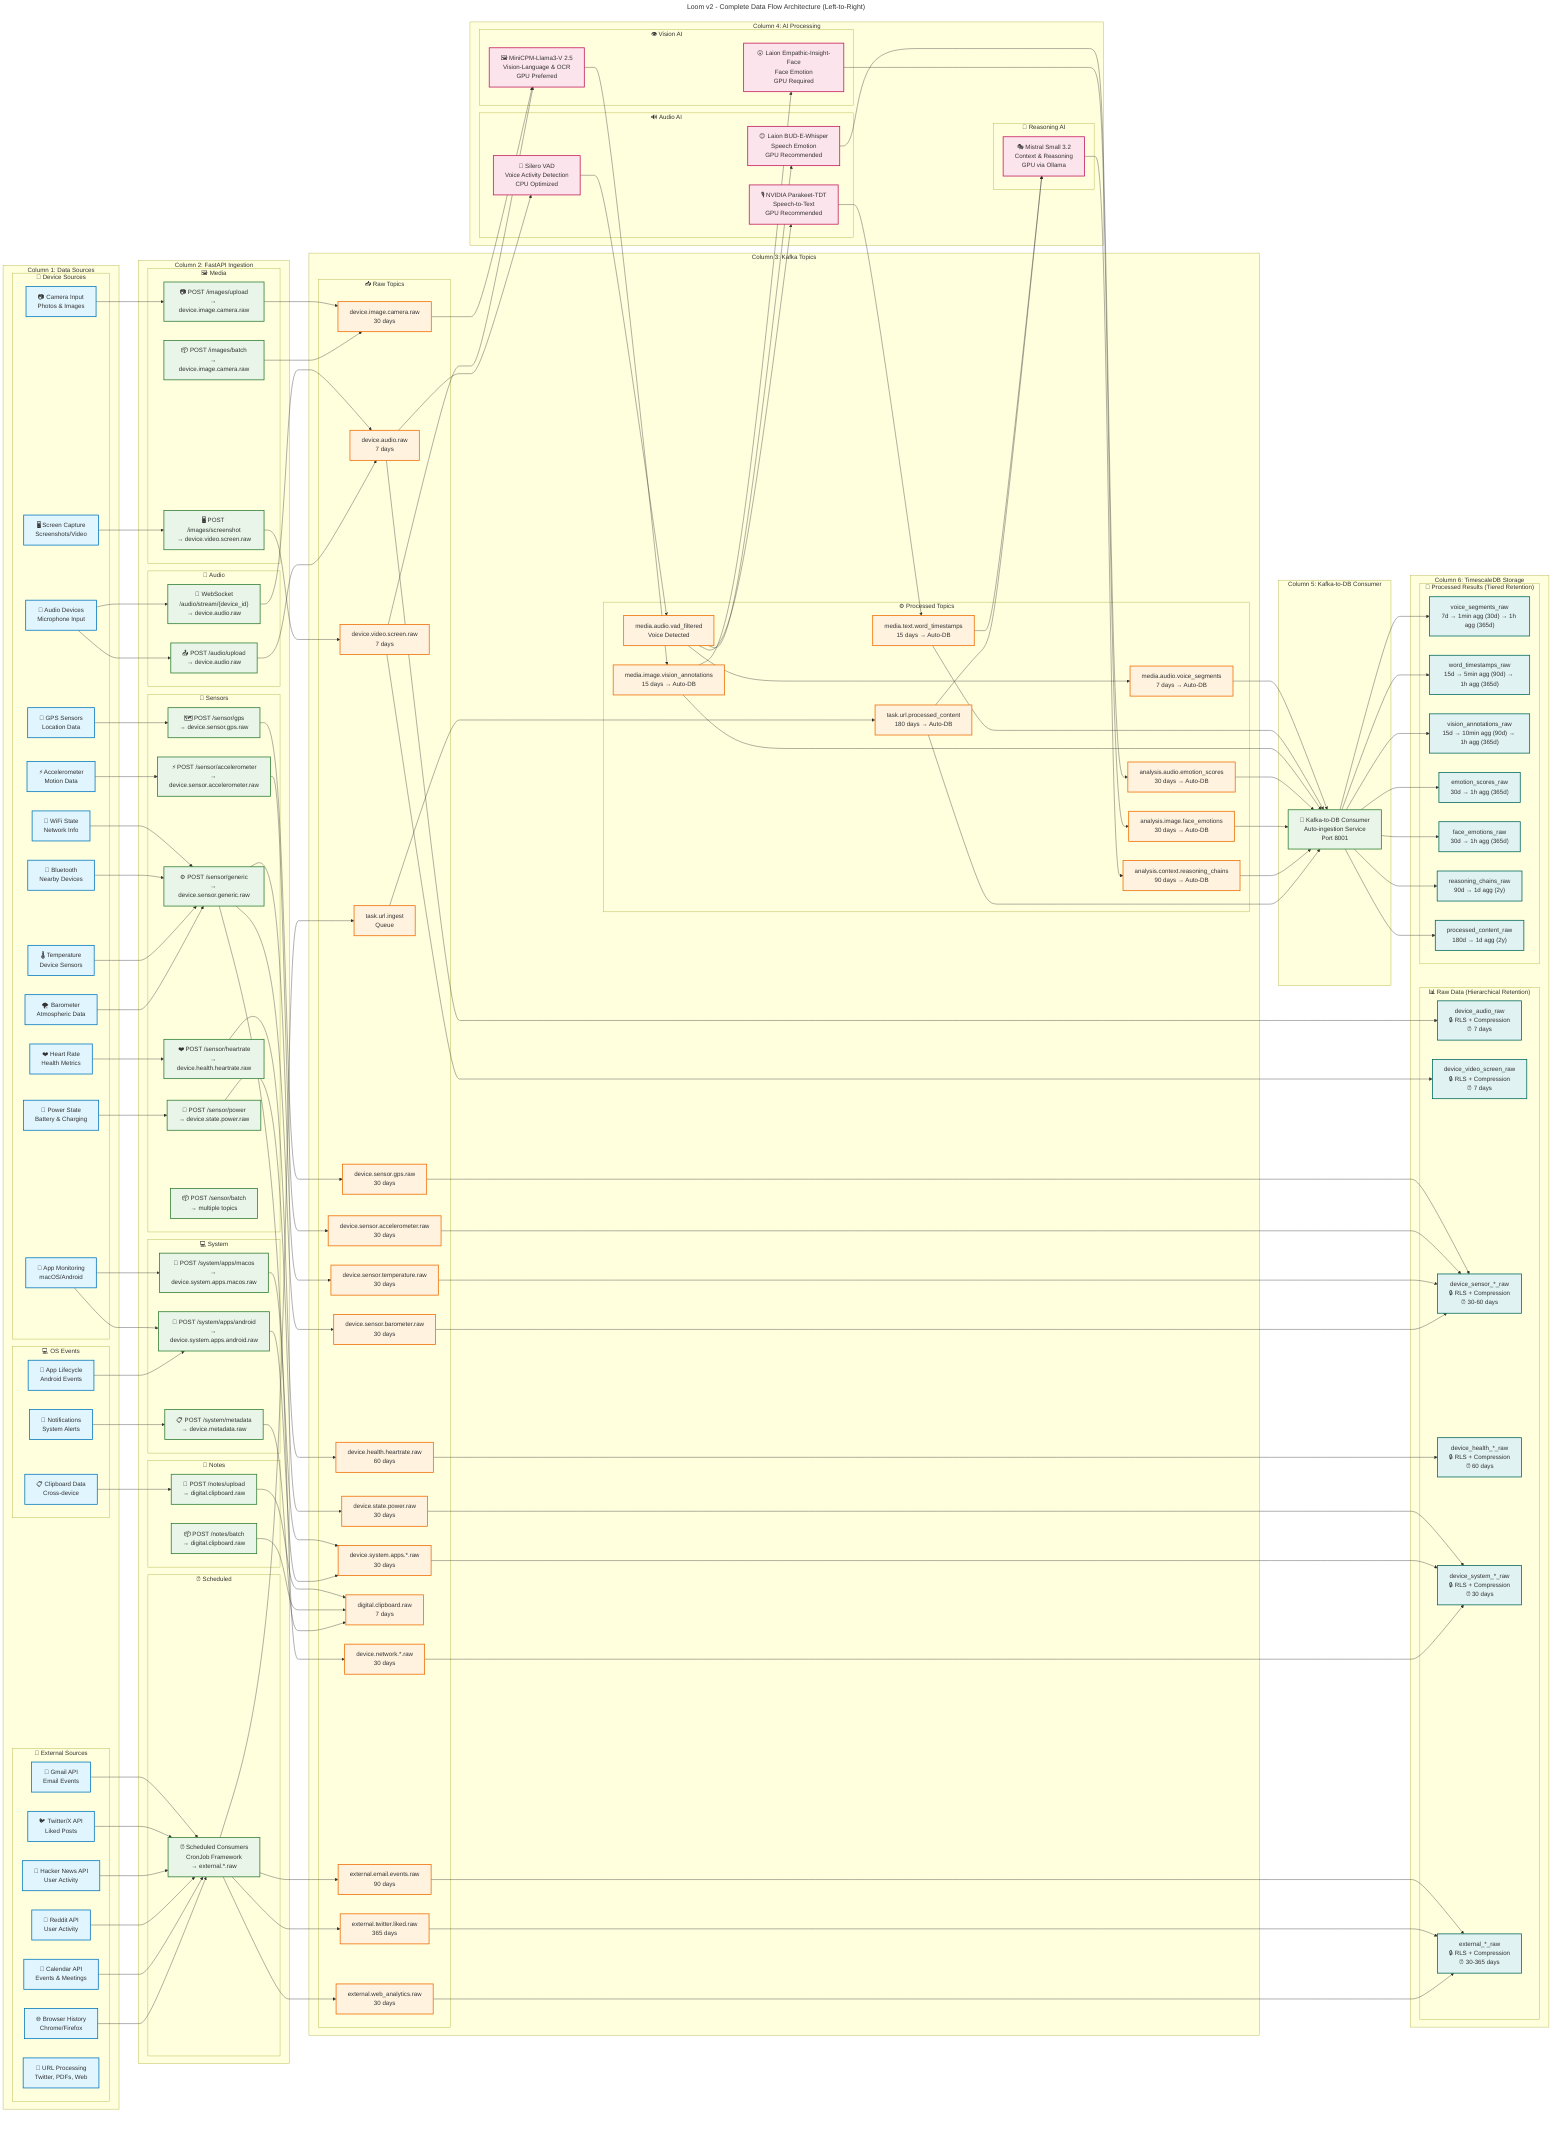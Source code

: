 ---
title: "Loom v2 - Complete Data Flow Architecture (Left-to-Right)"
---

graph LR
    %% Column 1: Data Sources
    subgraph "Column 1: Data Sources"
        direction TB

        subgraph "📱 Device Sources"
            AUDIO_DEV["🎤 Audio Devices<br/>Microphone Input"]
            SCREEN_DEV["🖥️ Screen Capture<br/>Screenshots/Video"]
            CAMERA_DEV["📷 Camera Input<br/>Photos & Images"]
            GPS_DEV["📍 GPS Sensors<br/>Location Data"]
            ACCEL_DEV["⚡ Accelerometer<br/>Motion Data"]
            HEART_DEV["❤️ Heart Rate<br/>Health Metrics"]
            POWER_DEV["🔋 Power State<br/>Battery & Charging"]
            APPS_DEV["📱 App Monitoring<br/>macOS/Android"]
            WIFI_DEV["📶 WiFi State<br/>Network Info"]
            BT_DEV["🔵 Bluetooth<br/>Nearby Devices"]
            TEMP_DEV["🌡️ Temperature<br/>Device Sensors"]
            PRESSURE_DEV["🌪️ Barometer<br/>Atmospheric Data"]
        end

        subgraph "💻 OS Events"
            OS_LIFECYCLE["🔄 App Lifecycle<br/>Android Events"]
            OS_NOTIF["🔔 Notifications<br/>System Alerts"]
            CLIPBOARD["📋 Clipboard Data<br/>Cross-device"]
        end

        subgraph "📡 External Sources"
            EMAIL["📧 Gmail API<br/>Email Events"]
            TWITTER["🐦 Twitter/X API<br/>Liked Posts"]
            HN["📰 Hacker News API<br/>User Activity"]
            REDDIT["💬 Reddit API<br/>User Activity"]
            CALENDAR["📅 Calendar API<br/>Events & Meetings"]
            WEB["🌐 Browser History<br/>Chrome/Firefox"]
            URL_TASKS["🔗 URL Processing<br/>Twitter, PDFs, Web"]
        end
    end

    %% Column 2: FastAPI Ingestion
    subgraph "Column 2: FastAPI Ingestion"
        direction TB

        subgraph "🎵 Audio"
            AUDIO_WS["🔌 WebSocket<br/>/audio/stream/{device_id}<br/>→ device.audio.raw"]
            AUDIO_UPLOAD["📤 POST /audio/upload<br/>→ device.audio.raw"]
        end

        subgraph "🖼️ Media"
            IMAGE_UPLOAD["📷 POST /images/upload<br/>→ device.image.camera.raw"]
            SCREENSHOT["🖥️ POST /images/screenshot<br/>→ device.video.screen.raw"]
            IMAGE_BATCH["📦 POST /images/batch<br/>→ device.image.camera.raw"]
        end

        subgraph "📍 Sensors"
            GPS_SENSOR["🗺️ POST /sensor/gps<br/>→ device.sensor.gps.raw"]
            ACCEL_SENSOR["⚡ POST /sensor/accelerometer<br/>→ device.sensor.accelerometer.raw"]
            HEART_SENSOR["❤️ POST /sensor/heartrate<br/>→ device.health.heartrate.raw"]
            POWER_SENSOR["🔋 POST /sensor/power<br/>→ device.state.power.raw"]
            GENERIC_SENSOR["⚙️ POST /sensor/generic<br/>→ device.sensor.generic.raw"]
            SENSOR_BATCH["📦 POST /sensor/batch<br/>→ multiple topics"]
        end

        subgraph "💻 System"
            MACOS_APPS["🍎 POST /system/apps/macos<br/>→ device.system.apps.macos.raw"]
            ANDROID_APPS["🤖 POST /system/apps/android<br/>→ device.system.apps.android.raw"]
            METADATA["📋 POST /system/metadata<br/>→ device.metadata.raw"]
        end

        subgraph "📝 Notes"
            NOTES_UPLOAD["📝 POST /notes/upload<br/>→ digital.clipboard.raw"]
            NOTES_BATCH["📦 POST /notes/batch<br/>→ digital.clipboard.raw"]
        end

        subgraph "⏰ Scheduled"
            SCHEDULED_CONSUMERS["⏰ Scheduled Consumers<br/>CronJob Framework<br/>→ external.*.raw"]
        end
    end

    %% Column 3: Kafka Topics
    subgraph "Column 3: Kafka Topics"
        direction TB

        subgraph "📥 Raw Topics"
            KAFKA_AUDIO["device.audio.raw<br/>7 days"]
            KAFKA_VIDEO["device.video.screen.raw<br/>7 days"]
            KAFKA_IMAGE["device.image.camera.raw<br/>30 days"]
            KAFKA_GPS["device.sensor.gps.raw<br/>30 days"]
            KAFKA_ACCEL["device.sensor.accelerometer.raw<br/>30 days"]
            KAFKA_HEART["device.health.heartrate.raw<br/>60 days"]
            KAFKA_POWER["device.state.power.raw<br/>30 days"]
            KAFKA_APPS["device.system.apps.*.raw<br/>30 days"]
            KAFKA_NETWORK["device.network.*.raw<br/>30 days"]
            KAFKA_TEMP["device.sensor.temperature.raw<br/>30 days"]
            KAFKA_PRESSURE["device.sensor.barometer.raw<br/>30 days"]
            KAFKA_CLIPBOARD["digital.clipboard.raw<br/>7 days"]
            KAFKA_EMAIL_EXT["external.email.events.raw<br/>90 days"]
            KAFKA_TWITTER_EXT["external.twitter.liked.raw<br/>365 days"]
            KAFKA_WEB_EXT["external.web_analytics.raw<br/>30 days"]
            KAFKA_URL_TASKS["task.url.ingest<br/>Queue"]
        end

        subgraph "⚙️ Processed Topics"
            KAFKA_VAD["media.audio.vad_filtered<br/>Voice Detected"]
            KAFKA_VOICE_SEGMENTS["media.audio.voice_segments<br/>7 days → Auto-DB"]
            KAFKA_WORD_TIMESTAMPS["media.text.word_timestamps<br/>15 days → Auto-DB"]
            KAFKA_VISION_ANNOTATIONS["media.image.vision_annotations<br/>15 days → Auto-DB"]
            KAFKA_EMOTION_SCORES["analysis.audio.emotion_scores<br/>30 days → Auto-DB"]
            KAFKA_FACE_EMOTIONS["analysis.image.face_emotions<br/>30 days → Auto-DB"]
            KAFKA_REASONING_CHAINS["analysis.context.reasoning_chains<br/>90 days → Auto-DB"]
            KAFKA_PROCESSED_CONTENT["task.url.processed_content<br/>180 days → Auto-DB"]
        end

    end

    %% Column 4: AI Processing
    subgraph "Column 4: AI Processing"
        direction TB

        subgraph "🔊 Audio AI"
            SILERO_VAD["🎯 Silero VAD<br/>Voice Activity Detection<br/>CPU Optimized"]
            PARAKEET_STT["🎙️ NVIDIA Parakeet-TDT<br/>Speech-to-Text<br/>GPU Recommended"]
            BUD_E_EMOTION["😊 Laion BUD-E-Whisper<br/>Speech Emotion<br/>GPU Recommended"]
        end

        subgraph "👁️ Vision AI"
            MINICPM_VISION["🖼️ MiniCPM-Llama3-V 2.5<br/>Vision-Language & OCR<br/>GPU Preferred"]
            FACE_EMOTION["😮 Laion Empathic-Insight-Face<br/>Face Emotion<br/>GPU Required"]
        end

        subgraph "🧠 Reasoning AI"
            MISTRAL_REASONING["🎭 Mistral Small 3.2<br/>Context & Reasoning<br/>GPU via Ollama"]
        end
    end

    %% Column 5: Auto-Consumer
    subgraph "Column 5: Kafka-to-DB Consumer"
        direction TB
        KAFKA_TO_DB["🔄 Kafka-to-DB Consumer<br/>Auto-ingestion Service<br/>Port 8001"]
    end

    %% Column 6: Storage
    subgraph "Column 6: TimescaleDB Storage"
        direction TB

        subgraph "📊 Raw Data (Hierarchical Retention)"
            DB_DEVICE_AUDIO["device_audio_raw<br/>🔒 RLS + Compression<br/>⏰ 7 days"]
            DB_DEVICE_VIDEO["device_video_screen_raw<br/>🔒 RLS + Compression<br/>⏰ 7 days"]
            DB_DEVICE_SENSORS["device_sensor_*_raw<br/>🔒 RLS + Compression<br/>⏰ 30-60 days"]
            DB_DEVICE_HEALTH["device_health_*_raw<br/>🔒 RLS + Compression<br/>⏰ 60 days"]
            DB_DEVICE_SYSTEM["device_system_*_raw<br/>🔒 RLS + Compression<br/>⏰ 30 days"]
            DB_EXTERNAL_DATA["external_*_raw<br/>🔒 RLS + Compression<br/>⏰ 30-365 days"]
        end

        subgraph "🎯 Processed Results (Tiered Retention)"
            DB_VOICE_SEGMENTS["voice_segments_raw<br/>7d → 1min agg (30d) → 1h agg (365d)"]
            DB_WORD_TIMESTAMPS["word_timestamps_raw<br/>15d → 5min agg (90d) → 1h agg (365d)"]
            DB_VISION_ANNOTATIONS["vision_annotations_raw<br/>15d → 10min agg (90d) → 1h agg (365d)"]
            DB_EMOTION_SCORES["emotion_scores_raw<br/>30d → 1h agg (365d)"]
            DB_FACE_EMOTIONS["face_emotions_raw<br/>30d → 1h agg (365d)"]
            DB_REASONING_CHAINS["reasoning_chains_raw<br/>90d → 1d agg (2y)"]
            DB_PROCESSED_CONTENT["processed_content_raw<br/>180d → 1d agg (2y)"]
        end
    end


    %% Data Flow Connections

    %% Device Sources to FastAPI Endpoints
    AUDIO_DEV --> AUDIO_WS
    AUDIO_DEV --> AUDIO_UPLOAD
    SCREEN_DEV --> SCREENSHOT
    CAMERA_DEV --> IMAGE_UPLOAD
    GPS_DEV --> GPS_SENSOR
    ACCEL_DEV --> ACCEL_SENSOR
    HEART_DEV --> HEART_SENSOR
    POWER_DEV --> POWER_SENSOR
    APPS_DEV --> MACOS_APPS
    APPS_DEV --> ANDROID_APPS
    WIFI_DEV --> GENERIC_SENSOR
    BT_DEV --> GENERIC_SENSOR
    TEMP_DEV --> GENERIC_SENSOR
    PRESSURE_DEV --> GENERIC_SENSOR

    %% OS Events to FastAPI Endpoints
    OS_LIFECYCLE --> ANDROID_APPS
    OS_NOTIF --> METADATA
    CLIPBOARD --> NOTES_UPLOAD

    %% External Sources to Scheduled Consumers
    EMAIL --> SCHEDULED_CONSUMERS
    TWITTER --> SCHEDULED_CONSUMERS
    HN --> SCHEDULED_CONSUMERS
    REDDIT --> SCHEDULED_CONSUMERS
    CALENDAR --> SCHEDULED_CONSUMERS
    WEB --> SCHEDULED_CONSUMERS

    %% FastAPI Endpoints to Kafka Topics
    AUDIO_WS --> KAFKA_AUDIO
    AUDIO_UPLOAD --> KAFKA_AUDIO
    SCREENSHOT --> KAFKA_VIDEO
    IMAGE_UPLOAD --> KAFKA_IMAGE
    IMAGE_BATCH --> KAFKA_IMAGE
    GPS_SENSOR --> KAFKA_GPS
    ACCEL_SENSOR --> KAFKA_ACCEL
    HEART_SENSOR --> KAFKA_HEART
    POWER_SENSOR --> KAFKA_POWER
    MACOS_APPS --> KAFKA_APPS
    ANDROID_APPS --> KAFKA_APPS
    GENERIC_SENSOR --> KAFKA_TEMP
    GENERIC_SENSOR --> KAFKA_PRESSURE
    GENERIC_SENSOR --> KAFKA_NETWORK
    NOTES_UPLOAD --> KAFKA_CLIPBOARD
    NOTES_BATCH --> KAFKA_CLIPBOARD
    METADATA --> KAFKA_CLIPBOARD
    SCHEDULED_CONSUMERS --> KAFKA_EMAIL_EXT
    SCHEDULED_CONSUMERS --> KAFKA_TWITTER_EXT
    SCHEDULED_CONSUMERS --> KAFKA_WEB_EXT
    SCHEDULED_CONSUMERS --> KAFKA_URL_TASKS

    %% AI Processing Pipeline
    KAFKA_AUDIO --> SILERO_VAD
    SILERO_VAD --> KAFKA_VAD
    KAFKA_VAD --> KAFKA_VOICE_SEGMENTS

    KAFKA_VAD --> PARAKEET_STT
    PARAKEET_STT --> KAFKA_WORD_TIMESTAMPS

    KAFKA_VAD --> BUD_E_EMOTION
    BUD_E_EMOTION --> KAFKA_EMOTION_SCORES

    KAFKA_IMAGE --> MINICPM_VISION
    KAFKA_VIDEO --> MINICPM_VISION
    MINICPM_VISION --> KAFKA_VISION_ANNOTATIONS

    KAFKA_VISION_ANNOTATIONS --> FACE_EMOTION
    FACE_EMOTION --> KAFKA_FACE_EMOTIONS

    KAFKA_WORD_TIMESTAMPS --> MISTRAL_REASONING
    KAFKA_PROCESSED_CONTENT --> MISTRAL_REASONING
    MISTRAL_REASONING --> KAFKA_REASONING_CHAINS

    KAFKA_URL_TASKS --> KAFKA_PROCESSED_CONTENT

    %% Auto-Consumer to Database
    KAFKA_VOICE_SEGMENTS --> KAFKA_TO_DB
    KAFKA_WORD_TIMESTAMPS --> KAFKA_TO_DB
    KAFKA_VISION_ANNOTATIONS --> KAFKA_TO_DB
    KAFKA_EMOTION_SCORES --> KAFKA_TO_DB
    KAFKA_FACE_EMOTIONS --> KAFKA_TO_DB
    KAFKA_REASONING_CHAINS --> KAFKA_TO_DB
    KAFKA_PROCESSED_CONTENT --> KAFKA_TO_DB

    %% Kafka to Database Storage
    KAFKA_AUDIO --> DB_DEVICE_AUDIO
    KAFKA_VIDEO --> DB_DEVICE_VIDEO
    KAFKA_GPS --> DB_DEVICE_SENSORS
    KAFKA_ACCEL --> DB_DEVICE_SENSORS
    KAFKA_TEMP --> DB_DEVICE_SENSORS
    KAFKA_PRESSURE --> DB_DEVICE_SENSORS
    KAFKA_HEART --> DB_DEVICE_HEALTH
    KAFKA_POWER --> DB_DEVICE_SYSTEM
    KAFKA_APPS --> DB_DEVICE_SYSTEM
    KAFKA_NETWORK --> DB_DEVICE_SYSTEM
    KAFKA_EMAIL_EXT --> DB_EXTERNAL_DATA
    KAFKA_TWITTER_EXT --> DB_EXTERNAL_DATA
    KAFKA_WEB_EXT --> DB_EXTERNAL_DATA

    KAFKA_TO_DB --> DB_VOICE_SEGMENTS
    KAFKA_TO_DB --> DB_WORD_TIMESTAMPS
    KAFKA_TO_DB --> DB_VISION_ANNOTATIONS
    KAFKA_TO_DB --> DB_EMOTION_SCORES
    KAFKA_TO_DB --> DB_FACE_EMOTIONS
    KAFKA_TO_DB --> DB_REASONING_CHAINS
    KAFKA_TO_DB --> DB_PROCESSED_CONTENT


    %% Styling
    classDef source fill:#e1f5fe,stroke:#0277bd,stroke-width:2px
    classDef endpoint fill:#e8f5e8,stroke:#2e7d32,stroke-width:2px
    classDef kafka fill:#fff3e0,stroke:#ef6c00,stroke-width:2px
    classDef ai fill:#fce4ec,stroke:#c2185b,stroke-width:2px
    classDef storage fill:#e0f2f1,stroke:#00695c,stroke-width:2px

    class AUDIO_DEV,SCREEN_DEV,CAMERA_DEV,GPS_DEV,ACCEL_DEV,HEART_DEV,POWER_DEV,APPS_DEV,WIFI_DEV,BT_DEV,TEMP_DEV,PRESSURE_DEV,OS_LIFECYCLE,OS_NOTIF,CLIPBOARD,EMAIL,TWITTER,HN,REDDIT,CALENDAR,WEB,URL_TASKS source
    class AUDIO_WS,AUDIO_UPLOAD,IMAGE_UPLOAD,SCREENSHOT,IMAGE_BATCH,GPS_SENSOR,ACCEL_SENSOR,HEART_SENSOR,POWER_SENSOR,GENERIC_SENSOR,SENSOR_BATCH,MACOS_APPS,ANDROID_APPS,METADATA,NOTES_UPLOAD,NOTES_BATCH,SCHEDULED_CONSUMERS endpoint
    class KAFKA_AUDIO,KAFKA_VIDEO,KAFKA_IMAGE,KAFKA_GPS,KAFKA_ACCEL,KAFKA_HEART,KAFKA_POWER,KAFKA_APPS,KAFKA_NETWORK,KAFKA_TEMP,KAFKA_PRESSURE,KAFKA_EMAIL_EXT,KAFKA_TWITTER_EXT,KAFKA_WEB_EXT,KAFKA_CLIPBOARD,KAFKA_URL_TASKS,KAFKA_VAD,KAFKA_VOICE_SEGMENTS,KAFKA_WORD_TIMESTAMPS,KAFKA_VISION_ANNOTATIONS,KAFKA_EMOTION_SCORES,KAFKA_FACE_EMOTIONS,KAFKA_REASONING_CHAINS,KAFKA_PROCESSED_CONTENT kafka
    class SILERO_VAD,PARAKEET_STT,BUD_E_EMOTION,MINICPM_VISION,FACE_EMOTION,MISTRAL_REASONING ai
    class DB_DEVICE_AUDIO,DB_DEVICE_VIDEO,DB_DEVICE_SENSORS,DB_DEVICE_HEALTH,DB_DEVICE_SYSTEM,DB_EXTERNAL_DATA,DB_VOICE_SEGMENTS,DB_WORD_TIMESTAMPS,DB_VISION_ANNOTATIONS,DB_EMOTION_SCORES,DB_FACE_EMOTIONS,DB_REASONING_CHAINS,DB_PROCESSED_CONTENT storage
    class KAFKA_TO_DB endpoint